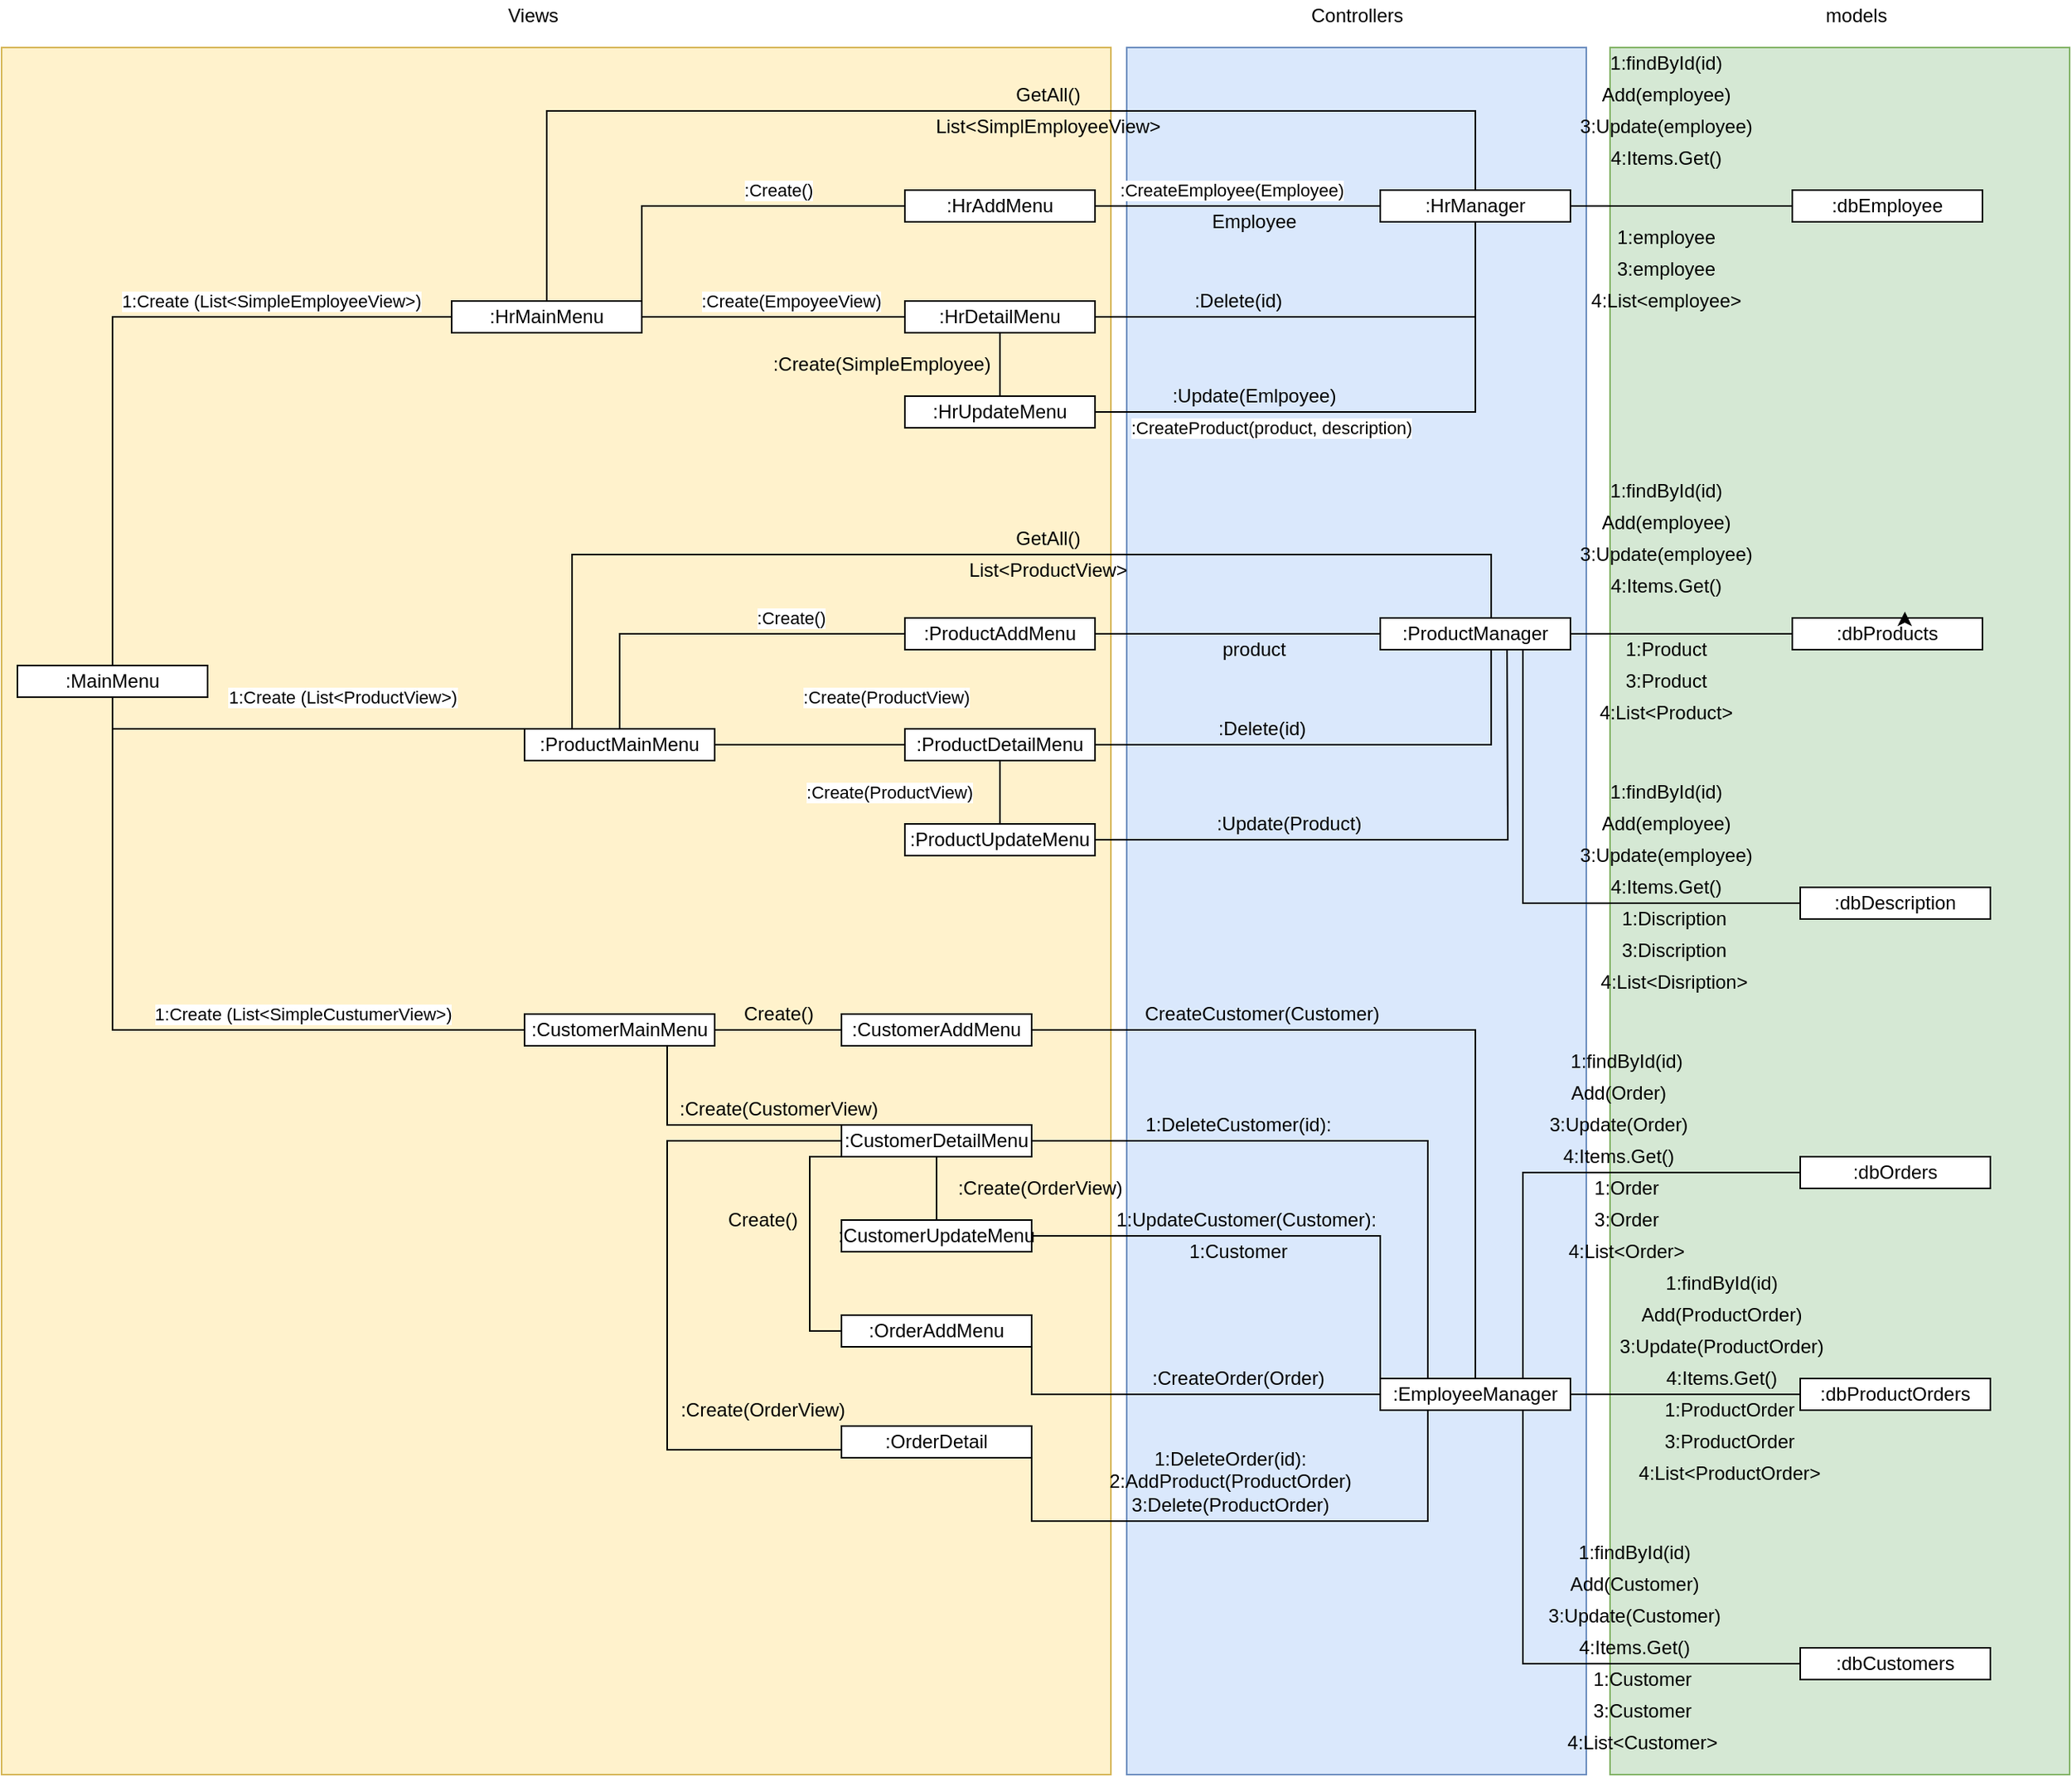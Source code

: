 <mxfile version="13.8.9" type="github">
  <diagram id="laVmVUHqH2EGiY9fDYmY" name="Page-1">
    <mxGraphModel dx="2844" dy="2579" grid="1" gridSize="10" guides="1" tooltips="1" connect="1" arrows="1" fold="1" page="1" pageScale="1" pageWidth="827" pageHeight="1169" math="0" shadow="0">
      <root>
        <mxCell id="0" />
        <mxCell id="1" parent="0" />
        <mxCell id="JdlnvYISecl8OXU-QTu4-13" value="" style="rounded=0;whiteSpace=wrap;html=1;fillColor=#d5e8d4;strokeColor=#82b366;" parent="1" vertex="1">
          <mxGeometry x="1085" y="-350" width="290" height="1090" as="geometry" />
        </mxCell>
        <mxCell id="JdlnvYISecl8OXU-QTu4-12" value="" style="rounded=0;whiteSpace=wrap;html=1;fillColor=#dae8fc;strokeColor=#6c8ebf;" parent="1" vertex="1">
          <mxGeometry x="780" y="-350" width="290" height="1090" as="geometry" />
        </mxCell>
        <mxCell id="JdlnvYISecl8OXU-QTu4-11" value="" style="rounded=0;whiteSpace=wrap;html=1;fillColor=#fff2cc;strokeColor=#d6b656;" parent="1" vertex="1">
          <mxGeometry x="70" y="-350" width="700" height="1090" as="geometry" />
        </mxCell>
        <mxCell id="kpGWdIf7cratf-CfFsrV-5" style="edgeStyle=orthogonalEdgeStyle;rounded=0;orthogonalLoop=1;jettySize=auto;html=1;endArrow=none;endFill=0;" parent="1" source="kpGWdIf7cratf-CfFsrV-1" target="kpGWdIf7cratf-CfFsrV-2" edge="1">
          <mxGeometry relative="1" as="geometry">
            <Array as="points">
              <mxPoint x="140" y="-180" />
            </Array>
          </mxGeometry>
        </mxCell>
        <mxCell id="kpGWdIf7cratf-CfFsrV-10" value="1:Create (List&amp;lt;SimpleEmployeeView&amp;gt;)" style="edgeLabel;html=1;align=center;verticalAlign=middle;resizable=0;points=[];" parent="kpGWdIf7cratf-CfFsrV-5" vertex="1" connectable="0">
          <mxGeometry x="0.111" y="-25" relative="1" as="geometry">
            <mxPoint x="79" y="-35" as="offset" />
          </mxGeometry>
        </mxCell>
        <mxCell id="kpGWdIf7cratf-CfFsrV-6" style="edgeStyle=orthogonalEdgeStyle;rounded=0;orthogonalLoop=1;jettySize=auto;html=1;entryX=0;entryY=0.5;entryDx=0;entryDy=0;endArrow=none;endFill=0;exitX=0.5;exitY=1;exitDx=0;exitDy=0;" parent="1" source="kpGWdIf7cratf-CfFsrV-1" target="kpGWdIf7cratf-CfFsrV-3" edge="1">
          <mxGeometry relative="1" as="geometry">
            <Array as="points">
              <mxPoint x="140" y="80" />
              <mxPoint x="400" y="80" />
            </Array>
          </mxGeometry>
        </mxCell>
        <mxCell id="kpGWdIf7cratf-CfFsrV-9" value="1:Create (List&amp;lt;ProductView&amp;gt;)" style="edgeLabel;html=1;align=center;verticalAlign=middle;resizable=0;points=[];" parent="kpGWdIf7cratf-CfFsrV-6" vertex="1" connectable="0">
          <mxGeometry x="0.303" y="-4" relative="1" as="geometry">
            <mxPoint x="-24" y="-24" as="offset" />
          </mxGeometry>
        </mxCell>
        <mxCell id="kpGWdIf7cratf-CfFsrV-1" value=":MainMenu" style="rounded=0;whiteSpace=wrap;html=1;" parent="1" vertex="1">
          <mxGeometry x="80" y="40" width="120" height="20" as="geometry" />
        </mxCell>
        <mxCell id="4bT4MQSPzCxlzFVwJYg--5" style="edgeStyle=orthogonalEdgeStyle;rounded=0;orthogonalLoop=1;jettySize=auto;html=1;entryX=0;entryY=0.5;entryDx=0;entryDy=0;endArrow=none;endFill=0;" parent="1" source="kpGWdIf7cratf-CfFsrV-2" target="4bT4MQSPzCxlzFVwJYg--1" edge="1">
          <mxGeometry relative="1" as="geometry">
            <Array as="points">
              <mxPoint x="560" y="-180" />
              <mxPoint x="560" y="-180" />
            </Array>
          </mxGeometry>
        </mxCell>
        <mxCell id="4bT4MQSPzCxlzFVwJYg--14" value=":Create(EmpoyeeView)" style="edgeLabel;html=1;align=center;verticalAlign=middle;resizable=0;points=[];" parent="4bT4MQSPzCxlzFVwJYg--5" vertex="1" connectable="0">
          <mxGeometry x="0.129" y="-2" relative="1" as="geometry">
            <mxPoint y="-12.03" as="offset" />
          </mxGeometry>
        </mxCell>
        <mxCell id="4bT4MQSPzCxlzFVwJYg--39" value=":Create()" style="edgeLabel;html=1;align=center;verticalAlign=middle;resizable=0;points=[];" parent="4bT4MQSPzCxlzFVwJYg--5" vertex="1" connectable="0">
          <mxGeometry x="0.129" y="-2" relative="1" as="geometry">
            <mxPoint y="188" as="offset" />
          </mxGeometry>
        </mxCell>
        <mxCell id="4bT4MQSPzCxlzFVwJYg--41" value=":Create(ProductView)" style="edgeLabel;html=1;align=center;verticalAlign=middle;resizable=0;points=[];" parent="4bT4MQSPzCxlzFVwJYg--5" vertex="1" connectable="0">
          <mxGeometry x="0.129" y="-2" relative="1" as="geometry">
            <mxPoint x="60.69" y="237.97" as="offset" />
          </mxGeometry>
        </mxCell>
        <mxCell id="yJJcc8EcxPVW_EM2n9u8-6" value=":Create(ProductView)" style="edgeLabel;html=1;align=center;verticalAlign=middle;resizable=0;points=[];" vertex="1" connectable="0" parent="4bT4MQSPzCxlzFVwJYg--5">
          <mxGeometry x="0.129" y="-2" relative="1" as="geometry">
            <mxPoint x="62" y="298" as="offset" />
          </mxGeometry>
        </mxCell>
        <mxCell id="4bT4MQSPzCxlzFVwJYg--6" style="edgeStyle=orthogonalEdgeStyle;rounded=0;orthogonalLoop=1;jettySize=auto;html=1;exitX=1;exitY=0.5;exitDx=0;exitDy=0;entryX=0;entryY=0.5;entryDx=0;entryDy=0;endArrow=none;endFill=0;" parent="1" source="kpGWdIf7cratf-CfFsrV-2" target="4bT4MQSPzCxlzFVwJYg--2" edge="1">
          <mxGeometry relative="1" as="geometry">
            <Array as="points">
              <mxPoint x="474" y="-250" />
            </Array>
          </mxGeometry>
        </mxCell>
        <mxCell id="4bT4MQSPzCxlzFVwJYg--13" value=":Create()" style="edgeLabel;html=1;align=center;verticalAlign=middle;resizable=0;points=[];" parent="4bT4MQSPzCxlzFVwJYg--6" vertex="1" connectable="0">
          <mxGeometry x="0.235" y="-3" relative="1" as="geometry">
            <mxPoint x="10.28" y="-13.02" as="offset" />
          </mxGeometry>
        </mxCell>
        <mxCell id="kpGWdIf7cratf-CfFsrV-2" value=":HrMainMenu" style="rounded=0;whiteSpace=wrap;html=1;" parent="1" vertex="1">
          <mxGeometry x="354" y="-190" width="120" height="20" as="geometry" />
        </mxCell>
        <mxCell id="4bT4MQSPzCxlzFVwJYg--30" style="edgeStyle=orthogonalEdgeStyle;rounded=0;orthogonalLoop=1;jettySize=auto;html=1;exitX=0.5;exitY=0;exitDx=0;exitDy=0;entryX=0;entryY=0.5;entryDx=0;entryDy=0;endArrow=none;endFill=0;" parent="1" source="kpGWdIf7cratf-CfFsrV-3" target="4bT4MQSPzCxlzFVwJYg--27" edge="1">
          <mxGeometry relative="1" as="geometry">
            <Array as="points">
              <mxPoint x="460" y="20" />
            </Array>
          </mxGeometry>
        </mxCell>
        <mxCell id="4bT4MQSPzCxlzFVwJYg--32" style="edgeStyle=orthogonalEdgeStyle;rounded=0;orthogonalLoop=1;jettySize=auto;html=1;exitX=1;exitY=0.5;exitDx=0;exitDy=0;entryX=0;entryY=0.5;entryDx=0;entryDy=0;endArrow=none;endFill=0;" parent="1" source="kpGWdIf7cratf-CfFsrV-3" target="4bT4MQSPzCxlzFVwJYg--28" edge="1">
          <mxGeometry relative="1" as="geometry" />
        </mxCell>
        <mxCell id="kpGWdIf7cratf-CfFsrV-3" value=":ProductMainMenu" style="rounded=0;whiteSpace=wrap;html=1;" parent="1" vertex="1">
          <mxGeometry x="400" y="80" width="120" height="20" as="geometry" />
        </mxCell>
        <mxCell id="yJJcc8EcxPVW_EM2n9u8-16" style="edgeStyle=orthogonalEdgeStyle;rounded=0;orthogonalLoop=1;jettySize=auto;html=1;exitX=1;exitY=0.5;exitDx=0;exitDy=0;entryX=0;entryY=0.5;entryDx=0;entryDy=0;endArrow=none;endFill=0;" edge="1" parent="1" source="kpGWdIf7cratf-CfFsrV-4" target="yJJcc8EcxPVW_EM2n9u8-12">
          <mxGeometry relative="1" as="geometry" />
        </mxCell>
        <mxCell id="yJJcc8EcxPVW_EM2n9u8-18" style="edgeStyle=orthogonalEdgeStyle;rounded=0;orthogonalLoop=1;jettySize=auto;html=1;exitX=0.75;exitY=1;exitDx=0;exitDy=0;entryX=0;entryY=0.5;entryDx=0;entryDy=0;endArrow=none;endFill=0;" edge="1" parent="1" source="kpGWdIf7cratf-CfFsrV-4" target="yJJcc8EcxPVW_EM2n9u8-14">
          <mxGeometry relative="1" as="geometry">
            <Array as="points">
              <mxPoint x="490" y="330" />
              <mxPoint x="600" y="330" />
            </Array>
          </mxGeometry>
        </mxCell>
        <mxCell id="kpGWdIf7cratf-CfFsrV-4" value=":CustomerMainMenu" style="rounded=0;whiteSpace=wrap;html=1;" parent="1" vertex="1">
          <mxGeometry x="400" y="260" width="120" height="20" as="geometry" />
        </mxCell>
        <mxCell id="kpGWdIf7cratf-CfFsrV-8" style="edgeStyle=orthogonalEdgeStyle;rounded=0;orthogonalLoop=1;jettySize=auto;html=1;entryX=0;entryY=0.5;entryDx=0;entryDy=0;endArrow=none;endFill=0;exitX=0.5;exitY=1;exitDx=0;exitDy=0;" parent="1" source="kpGWdIf7cratf-CfFsrV-1" target="kpGWdIf7cratf-CfFsrV-4" edge="1">
          <mxGeometry relative="1" as="geometry">
            <Array as="points">
              <mxPoint x="140" y="270" />
            </Array>
          </mxGeometry>
        </mxCell>
        <mxCell id="kpGWdIf7cratf-CfFsrV-11" value="1:Create (List&amp;lt;SimpleCustumerView&amp;gt;)" style="edgeLabel;html=1;align=center;verticalAlign=middle;resizable=0;points=[];" parent="kpGWdIf7cratf-CfFsrV-8" vertex="1" connectable="0">
          <mxGeometry x="0.188" y="3" relative="1" as="geometry">
            <mxPoint x="51" y="-7" as="offset" />
          </mxGeometry>
        </mxCell>
        <mxCell id="4bT4MQSPzCxlzFVwJYg--9" style="edgeStyle=orthogonalEdgeStyle;rounded=0;orthogonalLoop=1;jettySize=auto;html=1;exitX=1;exitY=0.5;exitDx=0;exitDy=0;endArrow=none;endFill=0;" parent="1" source="4bT4MQSPzCxlzFVwJYg--1" target="4bT4MQSPzCxlzFVwJYg--4" edge="1">
          <mxGeometry relative="1" as="geometry" />
        </mxCell>
        <mxCell id="4bT4MQSPzCxlzFVwJYg--12" style="edgeStyle=orthogonalEdgeStyle;rounded=0;orthogonalLoop=1;jettySize=auto;html=1;exitX=0.5;exitY=1;exitDx=0;exitDy=0;entryX=0.5;entryY=0;entryDx=0;entryDy=0;endArrow=none;endFill=0;" parent="1" source="4bT4MQSPzCxlzFVwJYg--1" target="4bT4MQSPzCxlzFVwJYg--3" edge="1">
          <mxGeometry relative="1" as="geometry" />
        </mxCell>
        <mxCell id="4bT4MQSPzCxlzFVwJYg--1" value=":HrDetailMenu" style="rounded=0;whiteSpace=wrap;html=1;" parent="1" vertex="1">
          <mxGeometry x="640" y="-190" width="120" height="20" as="geometry" />
        </mxCell>
        <mxCell id="4bT4MQSPzCxlzFVwJYg--10" style="edgeStyle=orthogonalEdgeStyle;rounded=0;orthogonalLoop=1;jettySize=auto;html=1;exitX=1;exitY=0.5;exitDx=0;exitDy=0;endArrow=none;endFill=0;entryX=0;entryY=0.5;entryDx=0;entryDy=0;" parent="1" source="4bT4MQSPzCxlzFVwJYg--2" target="4bT4MQSPzCxlzFVwJYg--4" edge="1">
          <mxGeometry relative="1" as="geometry">
            <mxPoint x="900" y="-210" as="targetPoint" />
          </mxGeometry>
        </mxCell>
        <mxCell id="4bT4MQSPzCxlzFVwJYg--15" value=":CreateEmployee(Employee)" style="edgeLabel;html=1;align=center;verticalAlign=middle;resizable=0;points=[];" parent="4bT4MQSPzCxlzFVwJYg--10" vertex="1" connectable="0">
          <mxGeometry x="-0.697" y="2" relative="1" as="geometry">
            <mxPoint x="58.62" y="-8" as="offset" />
          </mxGeometry>
        </mxCell>
        <mxCell id="4bT4MQSPzCxlzFVwJYg--38" value=":CreateProduct(product, description)" style="edgeLabel;html=1;align=center;verticalAlign=middle;resizable=0;points=[];" parent="4bT4MQSPzCxlzFVwJYg--10" vertex="1" connectable="0">
          <mxGeometry x="-0.697" y="2" relative="1" as="geometry">
            <mxPoint x="83" y="142" as="offset" />
          </mxGeometry>
        </mxCell>
        <mxCell id="4bT4MQSPzCxlzFVwJYg--2" value=":HrAddMenu" style="rounded=0;whiteSpace=wrap;html=1;" parent="1" vertex="1">
          <mxGeometry x="640" y="-260" width="120" height="20" as="geometry" />
        </mxCell>
        <mxCell id="4bT4MQSPzCxlzFVwJYg--11" style="edgeStyle=orthogonalEdgeStyle;rounded=0;orthogonalLoop=1;jettySize=auto;html=1;exitX=1;exitY=0.5;exitDx=0;exitDy=0;endArrow=none;endFill=0;" parent="1" source="4bT4MQSPzCxlzFVwJYg--3" edge="1">
          <mxGeometry relative="1" as="geometry">
            <mxPoint x="900" y="-180" as="targetPoint" />
            <Array as="points">
              <mxPoint x="1000" y="-120" />
              <mxPoint x="1000" y="-180" />
            </Array>
          </mxGeometry>
        </mxCell>
        <mxCell id="4bT4MQSPzCxlzFVwJYg--3" value=":HrUpdateMenu" style="rounded=0;whiteSpace=wrap;html=1;" parent="1" vertex="1">
          <mxGeometry x="640" y="-130" width="120" height="20" as="geometry" />
        </mxCell>
        <mxCell id="4bT4MQSPzCxlzFVwJYg--47" style="edgeStyle=orthogonalEdgeStyle;rounded=0;orthogonalLoop=1;jettySize=auto;html=1;exitX=1;exitY=0.5;exitDx=0;exitDy=0;entryX=0;entryY=0.5;entryDx=0;entryDy=0;endArrow=none;endFill=0;" parent="1" source="4bT4MQSPzCxlzFVwJYg--4" target="4bT4MQSPzCxlzFVwJYg--45" edge="1">
          <mxGeometry relative="1" as="geometry" />
        </mxCell>
        <mxCell id="4bT4MQSPzCxlzFVwJYg--55" style="edgeStyle=orthogonalEdgeStyle;rounded=0;orthogonalLoop=1;jettySize=auto;html=1;exitX=0.5;exitY=0;exitDx=0;exitDy=0;entryX=0.5;entryY=0;entryDx=0;entryDy=0;endArrow=none;endFill=0;" parent="1" source="4bT4MQSPzCxlzFVwJYg--4" target="kpGWdIf7cratf-CfFsrV-2" edge="1">
          <mxGeometry relative="1" as="geometry">
            <Array as="points">
              <mxPoint x="1000" y="-310" />
              <mxPoint x="414" y="-310" />
            </Array>
          </mxGeometry>
        </mxCell>
        <mxCell id="4bT4MQSPzCxlzFVwJYg--4" value=":HrManager" style="rounded=0;whiteSpace=wrap;html=1;" parent="1" vertex="1">
          <mxGeometry x="940" y="-260" width="120" height="20" as="geometry" />
        </mxCell>
        <mxCell id="4bT4MQSPzCxlzFVwJYg--18" value="Employee" style="text;html=1;align=center;verticalAlign=middle;resizable=0;points=[];autosize=1;" parent="1" vertex="1">
          <mxGeometry x="825" y="-250" width="70" height="20" as="geometry" />
        </mxCell>
        <mxCell id="4bT4MQSPzCxlzFVwJYg--20" value=":Update(Emlpoyee)" style="text;html=1;align=center;verticalAlign=middle;resizable=0;points=[];autosize=1;" parent="1" vertex="1">
          <mxGeometry x="800" y="-140" width="120" height="20" as="geometry" />
        </mxCell>
        <mxCell id="4bT4MQSPzCxlzFVwJYg--23" value=":Delete(id)" style="text;html=1;align=center;verticalAlign=middle;resizable=0;points=[];autosize=1;" parent="1" vertex="1">
          <mxGeometry x="815" y="-200" width="70" height="20" as="geometry" />
        </mxCell>
        <mxCell id="4bT4MQSPzCxlzFVwJYg--24" value=":Create(SimpleEmployee)" style="text;html=1;align=center;verticalAlign=middle;resizable=0;points=[];autosize=1;" parent="1" vertex="1">
          <mxGeometry x="550" y="-160" width="150" height="20" as="geometry" />
        </mxCell>
        <mxCell id="4bT4MQSPzCxlzFVwJYg--25" value=":HrAddMenu" style="rounded=0;whiteSpace=wrap;html=1;" parent="1" vertex="1">
          <mxGeometry x="640" y="-260" width="120" height="20" as="geometry" />
        </mxCell>
        <mxCell id="4bT4MQSPzCxlzFVwJYg--26" value=":HrDetailMenu" style="rounded=0;whiteSpace=wrap;html=1;" parent="1" vertex="1">
          <mxGeometry x="640" y="-190" width="120" height="20" as="geometry" />
        </mxCell>
        <mxCell id="4bT4MQSPzCxlzFVwJYg--34" style="edgeStyle=orthogonalEdgeStyle;rounded=0;orthogonalLoop=1;jettySize=auto;html=1;exitX=1;exitY=0.5;exitDx=0;exitDy=0;entryX=0;entryY=0.5;entryDx=0;entryDy=0;endArrow=none;endFill=0;" parent="1" source="4bT4MQSPzCxlzFVwJYg--27" target="4bT4MQSPzCxlzFVwJYg--33" edge="1">
          <mxGeometry relative="1" as="geometry" />
        </mxCell>
        <mxCell id="4bT4MQSPzCxlzFVwJYg--27" value=":ProductAddMenu" style="rounded=0;whiteSpace=wrap;html=1;" parent="1" vertex="1">
          <mxGeometry x="640" y="10" width="120" height="20" as="geometry" />
        </mxCell>
        <mxCell id="4bT4MQSPzCxlzFVwJYg--35" style="edgeStyle=orthogonalEdgeStyle;rounded=0;orthogonalLoop=1;jettySize=auto;html=1;exitX=1;exitY=0.5;exitDx=0;exitDy=0;entryX=0.583;entryY=1;entryDx=0;entryDy=0;entryPerimeter=0;endArrow=none;endFill=0;" parent="1" source="4bT4MQSPzCxlzFVwJYg--28" target="4bT4MQSPzCxlzFVwJYg--33" edge="1">
          <mxGeometry relative="1" as="geometry" />
        </mxCell>
        <mxCell id="4bT4MQSPzCxlzFVwJYg--40" style="edgeStyle=orthogonalEdgeStyle;rounded=0;orthogonalLoop=1;jettySize=auto;html=1;exitX=0.5;exitY=1;exitDx=0;exitDy=0;endArrow=none;endFill=0;" parent="1" source="4bT4MQSPzCxlzFVwJYg--28" target="4bT4MQSPzCxlzFVwJYg--29" edge="1">
          <mxGeometry relative="1" as="geometry" />
        </mxCell>
        <mxCell id="4bT4MQSPzCxlzFVwJYg--28" value=":ProductDetailMenu" style="rounded=0;whiteSpace=wrap;html=1;" parent="1" vertex="1">
          <mxGeometry x="640" y="80" width="120" height="20" as="geometry" />
        </mxCell>
        <mxCell id="4bT4MQSPzCxlzFVwJYg--36" style="edgeStyle=orthogonalEdgeStyle;rounded=0;orthogonalLoop=1;jettySize=auto;html=1;exitX=1;exitY=0.5;exitDx=0;exitDy=0;endArrow=none;endFill=0;" parent="1" source="4bT4MQSPzCxlzFVwJYg--29" edge="1">
          <mxGeometry relative="1" as="geometry">
            <mxPoint x="1020" y="30" as="targetPoint" />
          </mxGeometry>
        </mxCell>
        <mxCell id="4bT4MQSPzCxlzFVwJYg--29" value=":ProductUpdateMenu" style="rounded=0;whiteSpace=wrap;html=1;" parent="1" vertex="1">
          <mxGeometry x="640" y="140" width="120" height="20" as="geometry" />
        </mxCell>
        <mxCell id="4bT4MQSPzCxlzFVwJYg--59" style="edgeStyle=orthogonalEdgeStyle;rounded=0;orthogonalLoop=1;jettySize=auto;html=1;exitX=1;exitY=0.5;exitDx=0;exitDy=0;entryX=0;entryY=0.5;entryDx=0;entryDy=0;endArrow=none;endFill=0;" parent="1" source="4bT4MQSPzCxlzFVwJYg--33" target="4bT4MQSPzCxlzFVwJYg--58" edge="1">
          <mxGeometry relative="1" as="geometry" />
        </mxCell>
        <mxCell id="4bT4MQSPzCxlzFVwJYg--67" style="edgeStyle=orthogonalEdgeStyle;rounded=0;orthogonalLoop=1;jettySize=auto;html=1;exitX=0.5;exitY=0;exitDx=0;exitDy=0;entryX=0.25;entryY=0;entryDx=0;entryDy=0;endArrow=none;endFill=0;" parent="1" source="4bT4MQSPzCxlzFVwJYg--33" target="kpGWdIf7cratf-CfFsrV-3" edge="1">
          <mxGeometry relative="1" as="geometry">
            <Array as="points">
              <mxPoint x="1010" y="-30" />
              <mxPoint x="430" y="-30" />
            </Array>
          </mxGeometry>
        </mxCell>
        <mxCell id="JdlnvYISecl8OXU-QTu4-2" style="edgeStyle=orthogonalEdgeStyle;rounded=0;orthogonalLoop=1;jettySize=auto;html=1;exitX=0.75;exitY=1;exitDx=0;exitDy=0;entryX=0;entryY=0.5;entryDx=0;entryDy=0;endArrow=none;endFill=0;" parent="1" source="4bT4MQSPzCxlzFVwJYg--33" target="JdlnvYISecl8OXU-QTu4-1" edge="1">
          <mxGeometry relative="1" as="geometry" />
        </mxCell>
        <mxCell id="4bT4MQSPzCxlzFVwJYg--33" value=":ProductManager" style="rounded=0;whiteSpace=wrap;html=1;" parent="1" vertex="1">
          <mxGeometry x="940" y="10" width="120" height="20" as="geometry" />
        </mxCell>
        <mxCell id="4bT4MQSPzCxlzFVwJYg--42" value=":Delete(id)" style="text;html=1;align=center;verticalAlign=middle;resizable=0;points=[];autosize=1;" parent="1" vertex="1">
          <mxGeometry x="830" y="70" width="70" height="20" as="geometry" />
        </mxCell>
        <mxCell id="4bT4MQSPzCxlzFVwJYg--43" value="product" style="text;html=1;align=center;verticalAlign=middle;resizable=0;points=[];autosize=1;" parent="1" vertex="1">
          <mxGeometry x="830" y="20" width="60" height="20" as="geometry" />
        </mxCell>
        <mxCell id="4bT4MQSPzCxlzFVwJYg--44" value=":Update(Product)" style="text;html=1;align=center;verticalAlign=middle;resizable=0;points=[];autosize=1;" parent="1" vertex="1">
          <mxGeometry x="827" y="130" width="110" height="20" as="geometry" />
        </mxCell>
        <mxCell id="4bT4MQSPzCxlzFVwJYg--45" value=":dbEmployee" style="rounded=0;whiteSpace=wrap;html=1;" parent="1" vertex="1">
          <mxGeometry x="1200" y="-260" width="120" height="20" as="geometry" />
        </mxCell>
        <mxCell id="4bT4MQSPzCxlzFVwJYg--48" value="Add(employee)" style="text;html=1;align=center;verticalAlign=middle;resizable=0;points=[];autosize=1;" parent="1" vertex="1">
          <mxGeometry x="1070" y="-330" width="100" height="20" as="geometry" />
        </mxCell>
        <mxCell id="4bT4MQSPzCxlzFVwJYg--49" value="1:findById(id)" style="text;html=1;align=center;verticalAlign=middle;resizable=0;points=[];autosize=1;" parent="1" vertex="1">
          <mxGeometry x="1075" y="-350" width="90" height="20" as="geometry" />
        </mxCell>
        <mxCell id="4bT4MQSPzCxlzFVwJYg--50" value="1:employee" style="text;html=1;align=center;verticalAlign=middle;resizable=0;points=[];autosize=1;" parent="1" vertex="1">
          <mxGeometry x="1080" y="-240" width="80" height="20" as="geometry" />
        </mxCell>
        <mxCell id="4bT4MQSPzCxlzFVwJYg--51" value="3:Update(employee)" style="text;html=1;align=center;verticalAlign=middle;resizable=0;points=[];autosize=1;" parent="1" vertex="1">
          <mxGeometry x="1060" y="-310" width="120" height="20" as="geometry" />
        </mxCell>
        <mxCell id="4bT4MQSPzCxlzFVwJYg--52" value="3:employee" style="text;html=1;align=center;verticalAlign=middle;resizable=0;points=[];autosize=1;" parent="1" vertex="1">
          <mxGeometry x="1080" y="-220" width="80" height="20" as="geometry" />
        </mxCell>
        <mxCell id="4bT4MQSPzCxlzFVwJYg--53" value="4:Items.Get()" style="text;html=1;align=center;verticalAlign=middle;resizable=0;points=[];autosize=1;" parent="1" vertex="1">
          <mxGeometry x="1075" y="-290" width="90" height="20" as="geometry" />
        </mxCell>
        <mxCell id="4bT4MQSPzCxlzFVwJYg--54" value="4:List&amp;lt;employee&amp;gt;" style="text;html=1;align=center;verticalAlign=middle;resizable=0;points=[];autosize=1;" parent="1" vertex="1">
          <mxGeometry x="1065" y="-200" width="110" height="20" as="geometry" />
        </mxCell>
        <mxCell id="4bT4MQSPzCxlzFVwJYg--56" value="GetAll()" style="text;html=1;align=center;verticalAlign=middle;resizable=0;points=[];autosize=1;" parent="1" vertex="1">
          <mxGeometry x="700" y="-330" width="60" height="20" as="geometry" />
        </mxCell>
        <mxCell id="4bT4MQSPzCxlzFVwJYg--57" value="List&amp;lt;SimplEmployeeView&amp;gt;" style="text;html=1;align=center;verticalAlign=middle;resizable=0;points=[];autosize=1;" parent="1" vertex="1">
          <mxGeometry x="650" y="-310" width="160" height="20" as="geometry" />
        </mxCell>
        <mxCell id="4bT4MQSPzCxlzFVwJYg--58" value=":dbProducts" style="rounded=0;whiteSpace=wrap;html=1;" parent="1" vertex="1">
          <mxGeometry x="1200" y="10" width="120" height="20" as="geometry" />
        </mxCell>
        <mxCell id="4bT4MQSPzCxlzFVwJYg--60" value="Add(employee)" style="text;html=1;align=center;verticalAlign=middle;resizable=0;points=[];autosize=1;" parent="1" vertex="1">
          <mxGeometry x="1070" y="-60" width="100" height="20" as="geometry" />
        </mxCell>
        <mxCell id="4bT4MQSPzCxlzFVwJYg--61" value="1:findById(id)" style="text;html=1;align=center;verticalAlign=middle;resizable=0;points=[];autosize=1;" parent="1" vertex="1">
          <mxGeometry x="1075" y="-80" width="90" height="20" as="geometry" />
        </mxCell>
        <mxCell id="4bT4MQSPzCxlzFVwJYg--62" value="3:Update(employee)" style="text;html=1;align=center;verticalAlign=middle;resizable=0;points=[];autosize=1;" parent="1" vertex="1">
          <mxGeometry x="1060" y="-40" width="120" height="20" as="geometry" />
        </mxCell>
        <mxCell id="4bT4MQSPzCxlzFVwJYg--63" value="4:Items.Get()" style="text;html=1;align=center;verticalAlign=middle;resizable=0;points=[];autosize=1;" parent="1" vertex="1">
          <mxGeometry x="1075" y="-20" width="90" height="20" as="geometry" />
        </mxCell>
        <mxCell id="4bT4MQSPzCxlzFVwJYg--64" value="3:Product" style="text;html=1;align=center;verticalAlign=middle;resizable=0;points=[];autosize=1;" parent="1" vertex="1">
          <mxGeometry x="1085" y="40" width="70" height="20" as="geometry" />
        </mxCell>
        <mxCell id="4bT4MQSPzCxlzFVwJYg--65" value="1:Product" style="text;html=1;align=center;verticalAlign=middle;resizable=0;points=[];autosize=1;" parent="1" vertex="1">
          <mxGeometry x="1085" y="20" width="70" height="20" as="geometry" />
        </mxCell>
        <mxCell id="4bT4MQSPzCxlzFVwJYg--66" value="4:List&amp;lt;Product&amp;gt;" style="text;html=1;align=center;verticalAlign=middle;resizable=0;points=[];autosize=1;" parent="1" vertex="1">
          <mxGeometry x="1070" y="60" width="100" height="20" as="geometry" />
        </mxCell>
        <mxCell id="4bT4MQSPzCxlzFVwJYg--68" value="GetAll()" style="text;html=1;align=center;verticalAlign=middle;resizable=0;points=[];autosize=1;" parent="1" vertex="1">
          <mxGeometry x="700" y="-50" width="60" height="20" as="geometry" />
        </mxCell>
        <mxCell id="4bT4MQSPzCxlzFVwJYg--69" value="List&amp;lt;ProductView&amp;gt;" style="text;html=1;align=center;verticalAlign=middle;resizable=0;points=[];autosize=1;" parent="1" vertex="1">
          <mxGeometry x="670" y="-30" width="120" height="20" as="geometry" />
        </mxCell>
        <mxCell id="JdlnvYISecl8OXU-QTu4-1" value=":dbDescription" style="rounded=0;whiteSpace=wrap;html=1;" parent="1" vertex="1">
          <mxGeometry x="1205" y="180" width="120" height="20" as="geometry" />
        </mxCell>
        <mxCell id="JdlnvYISecl8OXU-QTu4-3" value="Add(employee)" style="text;html=1;align=center;verticalAlign=middle;resizable=0;points=[];autosize=1;" parent="1" vertex="1">
          <mxGeometry x="1070" y="130" width="100" height="20" as="geometry" />
        </mxCell>
        <mxCell id="JdlnvYISecl8OXU-QTu4-4" value="1:findById(id)" style="text;html=1;align=center;verticalAlign=middle;resizable=0;points=[];autosize=1;" parent="1" vertex="1">
          <mxGeometry x="1075" y="110" width="90" height="20" as="geometry" />
        </mxCell>
        <mxCell id="JdlnvYISecl8OXU-QTu4-5" value="3:Update(employee)" style="text;html=1;align=center;verticalAlign=middle;resizable=0;points=[];autosize=1;" parent="1" vertex="1">
          <mxGeometry x="1060" y="150" width="120" height="20" as="geometry" />
        </mxCell>
        <mxCell id="JdlnvYISecl8OXU-QTu4-6" value="4:Items.Get()" style="text;html=1;align=center;verticalAlign=middle;resizable=0;points=[];autosize=1;" parent="1" vertex="1">
          <mxGeometry x="1075" y="170" width="90" height="20" as="geometry" />
        </mxCell>
        <mxCell id="JdlnvYISecl8OXU-QTu4-7" value="3:Discription" style="text;html=1;align=center;verticalAlign=middle;resizable=0;points=[];autosize=1;" parent="1" vertex="1">
          <mxGeometry x="1085" y="210" width="80" height="20" as="geometry" />
        </mxCell>
        <mxCell id="JdlnvYISecl8OXU-QTu4-8" value="4:List&amp;lt;Disription&amp;gt;" style="text;html=1;align=center;verticalAlign=middle;resizable=0;points=[];autosize=1;" parent="1" vertex="1">
          <mxGeometry x="1070" y="230" width="110" height="20" as="geometry" />
        </mxCell>
        <mxCell id="JdlnvYISecl8OXU-QTu4-9" value="1:Discription" style="text;html=1;align=center;verticalAlign=middle;resizable=0;points=[];autosize=1;" parent="1" vertex="1">
          <mxGeometry x="1085" y="190" width="80" height="20" as="geometry" />
        </mxCell>
        <mxCell id="JdlnvYISecl8OXU-QTu4-10" style="edgeStyle=orthogonalEdgeStyle;rounded=0;orthogonalLoop=1;jettySize=auto;html=1;exitX=0.5;exitY=0;exitDx=0;exitDy=0;entryX=0.592;entryY=-0.2;entryDx=0;entryDy=0;entryPerimeter=0;" parent="1" source="4bT4MQSPzCxlzFVwJYg--58" target="4bT4MQSPzCxlzFVwJYg--58" edge="1">
          <mxGeometry relative="1" as="geometry" />
        </mxCell>
        <mxCell id="JdlnvYISecl8OXU-QTu4-14" value="Views" style="text;html=1;align=center;verticalAlign=middle;resizable=0;points=[];autosize=1;" parent="1" vertex="1">
          <mxGeometry x="380" y="-380" width="50" height="20" as="geometry" />
        </mxCell>
        <mxCell id="JdlnvYISecl8OXU-QTu4-15" value="Controllers" style="text;html=1;align=center;verticalAlign=middle;resizable=0;points=[];autosize=1;" parent="1" vertex="1">
          <mxGeometry x="890" y="-380" width="70" height="20" as="geometry" />
        </mxCell>
        <mxCell id="JdlnvYISecl8OXU-QTu4-16" value="models" style="text;html=1;align=center;verticalAlign=middle;resizable=0;points=[];autosize=1;" parent="1" vertex="1">
          <mxGeometry x="1215" y="-380" width="50" height="20" as="geometry" />
        </mxCell>
        <mxCell id="yJJcc8EcxPVW_EM2n9u8-1" value=":dbOrders" style="rounded=0;whiteSpace=wrap;html=1;" vertex="1" parent="1">
          <mxGeometry x="1205" y="350" width="120" height="20" as="geometry" />
        </mxCell>
        <mxCell id="yJJcc8EcxPVW_EM2n9u8-2" value=":dbProductOrders" style="rounded=0;whiteSpace=wrap;html=1;" vertex="1" parent="1">
          <mxGeometry x="1205" y="490" width="120" height="20" as="geometry" />
        </mxCell>
        <mxCell id="yJJcc8EcxPVW_EM2n9u8-3" value=":dbCustomers" style="rounded=0;whiteSpace=wrap;html=1;" vertex="1" parent="1">
          <mxGeometry x="1205" y="660" width="120" height="20" as="geometry" />
        </mxCell>
        <mxCell id="yJJcc8EcxPVW_EM2n9u8-9" style="edgeStyle=orthogonalEdgeStyle;rounded=0;orthogonalLoop=1;jettySize=auto;html=1;exitX=1;exitY=0.5;exitDx=0;exitDy=0;entryX=0;entryY=0.5;entryDx=0;entryDy=0;endArrow=none;endFill=0;" edge="1" parent="1" source="yJJcc8EcxPVW_EM2n9u8-7" target="yJJcc8EcxPVW_EM2n9u8-2">
          <mxGeometry relative="1" as="geometry" />
        </mxCell>
        <mxCell id="yJJcc8EcxPVW_EM2n9u8-10" style="edgeStyle=orthogonalEdgeStyle;rounded=0;orthogonalLoop=1;jettySize=auto;html=1;exitX=0.75;exitY=0;exitDx=0;exitDy=0;entryX=0;entryY=0.5;entryDx=0;entryDy=0;endArrow=none;endFill=0;" edge="1" parent="1" source="yJJcc8EcxPVW_EM2n9u8-7" target="yJJcc8EcxPVW_EM2n9u8-1">
          <mxGeometry relative="1" as="geometry" />
        </mxCell>
        <mxCell id="yJJcc8EcxPVW_EM2n9u8-11" style="edgeStyle=orthogonalEdgeStyle;rounded=0;orthogonalLoop=1;jettySize=auto;html=1;exitX=0.75;exitY=1;exitDx=0;exitDy=0;entryX=0;entryY=0.5;entryDx=0;entryDy=0;endArrow=none;endFill=0;" edge="1" parent="1" source="yJJcc8EcxPVW_EM2n9u8-7" target="yJJcc8EcxPVW_EM2n9u8-3">
          <mxGeometry relative="1" as="geometry" />
        </mxCell>
        <mxCell id="yJJcc8EcxPVW_EM2n9u8-7" value=":EmployeeManager" style="rounded=0;whiteSpace=wrap;html=1;" vertex="1" parent="1">
          <mxGeometry x="940" y="490" width="120" height="20" as="geometry" />
        </mxCell>
        <mxCell id="yJJcc8EcxPVW_EM2n9u8-13" style="edgeStyle=orthogonalEdgeStyle;rounded=0;orthogonalLoop=1;jettySize=auto;html=1;exitX=1;exitY=0.5;exitDx=0;exitDy=0;entryX=0.5;entryY=0;entryDx=0;entryDy=0;endArrow=none;endFill=0;" edge="1" parent="1" source="yJJcc8EcxPVW_EM2n9u8-12" target="yJJcc8EcxPVW_EM2n9u8-7">
          <mxGeometry relative="1" as="geometry" />
        </mxCell>
        <mxCell id="yJJcc8EcxPVW_EM2n9u8-12" value=":CustomerAddMenu" style="rounded=0;whiteSpace=wrap;html=1;" vertex="1" parent="1">
          <mxGeometry x="600" y="260" width="120" height="20" as="geometry" />
        </mxCell>
        <mxCell id="yJJcc8EcxPVW_EM2n9u8-15" style="edgeStyle=orthogonalEdgeStyle;rounded=0;orthogonalLoop=1;jettySize=auto;html=1;exitX=1;exitY=0.5;exitDx=0;exitDy=0;entryX=0.25;entryY=0;entryDx=0;entryDy=0;endArrow=none;endFill=0;" edge="1" parent="1" source="yJJcc8EcxPVW_EM2n9u8-14" target="yJJcc8EcxPVW_EM2n9u8-7">
          <mxGeometry relative="1" as="geometry" />
        </mxCell>
        <mxCell id="yJJcc8EcxPVW_EM2n9u8-22" style="edgeStyle=orthogonalEdgeStyle;rounded=0;orthogonalLoop=1;jettySize=auto;html=1;exitX=0.5;exitY=1;exitDx=0;exitDy=0;entryX=0.5;entryY=0;entryDx=0;entryDy=0;endArrow=none;endFill=0;" edge="1" parent="1" source="yJJcc8EcxPVW_EM2n9u8-14" target="yJJcc8EcxPVW_EM2n9u8-19">
          <mxGeometry relative="1" as="geometry" />
        </mxCell>
        <mxCell id="yJJcc8EcxPVW_EM2n9u8-24" style="edgeStyle=orthogonalEdgeStyle;rounded=0;orthogonalLoop=1;jettySize=auto;html=1;exitX=0;exitY=1;exitDx=0;exitDy=0;entryX=0;entryY=0.5;entryDx=0;entryDy=0;endArrow=none;endFill=0;" edge="1" parent="1" source="yJJcc8EcxPVW_EM2n9u8-14" target="yJJcc8EcxPVW_EM2n9u8-23">
          <mxGeometry relative="1" as="geometry">
            <Array as="points">
              <mxPoint x="580" y="350" />
              <mxPoint x="580" y="460" />
            </Array>
          </mxGeometry>
        </mxCell>
        <mxCell id="yJJcc8EcxPVW_EM2n9u8-27" style="edgeStyle=orthogonalEdgeStyle;rounded=0;orthogonalLoop=1;jettySize=auto;html=1;exitX=0;exitY=0.5;exitDx=0;exitDy=0;entryX=0;entryY=0.75;entryDx=0;entryDy=0;endArrow=none;endFill=0;" edge="1" parent="1" source="yJJcc8EcxPVW_EM2n9u8-14" target="yJJcc8EcxPVW_EM2n9u8-26">
          <mxGeometry relative="1" as="geometry">
            <Array as="points">
              <mxPoint x="490" y="340" />
              <mxPoint x="490" y="535" />
            </Array>
          </mxGeometry>
        </mxCell>
        <mxCell id="yJJcc8EcxPVW_EM2n9u8-14" value=":CustomerDetailMenu" style="rounded=0;whiteSpace=wrap;html=1;" vertex="1" parent="1">
          <mxGeometry x="600" y="330" width="120" height="20" as="geometry" />
        </mxCell>
        <mxCell id="yJJcc8EcxPVW_EM2n9u8-21" style="edgeStyle=orthogonalEdgeStyle;rounded=0;orthogonalLoop=1;jettySize=auto;html=1;exitX=1;exitY=0.5;exitDx=0;exitDy=0;entryX=0;entryY=0;entryDx=0;entryDy=0;endArrow=none;endFill=0;" edge="1" parent="1" source="yJJcc8EcxPVW_EM2n9u8-19" target="yJJcc8EcxPVW_EM2n9u8-7">
          <mxGeometry relative="1" as="geometry" />
        </mxCell>
        <mxCell id="yJJcc8EcxPVW_EM2n9u8-19" value=":CustomerUpdateMenu" style="rounded=0;whiteSpace=wrap;html=1;" vertex="1" parent="1">
          <mxGeometry x="600" y="390" width="120" height="20" as="geometry" />
        </mxCell>
        <mxCell id="yJJcc8EcxPVW_EM2n9u8-25" style="edgeStyle=orthogonalEdgeStyle;rounded=0;orthogonalLoop=1;jettySize=auto;html=1;exitX=1;exitY=0.5;exitDx=0;exitDy=0;entryX=0;entryY=0.5;entryDx=0;entryDy=0;endArrow=none;endFill=0;" edge="1" parent="1" source="yJJcc8EcxPVW_EM2n9u8-23" target="yJJcc8EcxPVW_EM2n9u8-7">
          <mxGeometry relative="1" as="geometry">
            <Array as="points">
              <mxPoint x="720" y="500" />
            </Array>
          </mxGeometry>
        </mxCell>
        <mxCell id="yJJcc8EcxPVW_EM2n9u8-23" value=":OrderAddMenu" style="rounded=0;whiteSpace=wrap;html=1;" vertex="1" parent="1">
          <mxGeometry x="600" y="450" width="120" height="20" as="geometry" />
        </mxCell>
        <mxCell id="yJJcc8EcxPVW_EM2n9u8-28" style="edgeStyle=orthogonalEdgeStyle;rounded=0;orthogonalLoop=1;jettySize=auto;html=1;exitX=1;exitY=0.5;exitDx=0;exitDy=0;entryX=0.25;entryY=1;entryDx=0;entryDy=0;endArrow=none;endFill=0;" edge="1" parent="1" source="yJJcc8EcxPVW_EM2n9u8-26" target="yJJcc8EcxPVW_EM2n9u8-7">
          <mxGeometry relative="1" as="geometry">
            <Array as="points">
              <mxPoint x="720" y="580" />
              <mxPoint x="970" y="580" />
            </Array>
          </mxGeometry>
        </mxCell>
        <mxCell id="yJJcc8EcxPVW_EM2n9u8-26" value=":OrderDetail" style="rounded=0;whiteSpace=wrap;html=1;" vertex="1" parent="1">
          <mxGeometry x="600" y="520" width="120" height="20" as="geometry" />
        </mxCell>
        <mxCell id="yJJcc8EcxPVW_EM2n9u8-29" value="Create()" style="text;html=1;align=center;verticalAlign=middle;resizable=0;points=[];autosize=1;" vertex="1" parent="1">
          <mxGeometry x="530" y="250" width="60" height="20" as="geometry" />
        </mxCell>
        <mxCell id="yJJcc8EcxPVW_EM2n9u8-30" value=":Create(CustomerView)" style="text;html=1;align=center;verticalAlign=middle;resizable=0;points=[];autosize=1;" vertex="1" parent="1">
          <mxGeometry x="490" y="310" width="140" height="20" as="geometry" />
        </mxCell>
        <mxCell id="yJJcc8EcxPVW_EM2n9u8-31" value="CreateCustomer(Customer)" style="text;html=1;align=center;verticalAlign=middle;resizable=0;points=[];autosize=1;" vertex="1" parent="1">
          <mxGeometry x="785" y="250" width="160" height="20" as="geometry" />
        </mxCell>
        <mxCell id="yJJcc8EcxPVW_EM2n9u8-32" value=":Create(OrderView)" style="text;html=1;align=center;verticalAlign=middle;resizable=0;points=[];autosize=1;" vertex="1" parent="1">
          <mxGeometry x="490" y="500" width="120" height="20" as="geometry" />
        </mxCell>
        <mxCell id="yJJcc8EcxPVW_EM2n9u8-33" value="Create()" style="text;html=1;align=center;verticalAlign=middle;resizable=0;points=[];autosize=1;" vertex="1" parent="1">
          <mxGeometry x="520" y="380" width="60" height="20" as="geometry" />
        </mxCell>
        <mxCell id="yJJcc8EcxPVW_EM2n9u8-34" value=":Create(OrderView)" style="text;html=1;align=center;verticalAlign=middle;resizable=0;points=[];autosize=1;" vertex="1" parent="1">
          <mxGeometry x="665" y="360" width="120" height="20" as="geometry" />
        </mxCell>
        <mxCell id="yJJcc8EcxPVW_EM2n9u8-36" value="1:DeleteCustomer(id):" style="text;html=1;align=center;verticalAlign=middle;resizable=0;points=[];autosize=1;" vertex="1" parent="1">
          <mxGeometry x="785" y="320" width="130" height="20" as="geometry" />
        </mxCell>
        <mxCell id="yJJcc8EcxPVW_EM2n9u8-37" value="1:UpdateCustomer(Customer):" style="text;html=1;align=center;verticalAlign=middle;resizable=0;points=[];autosize=1;" vertex="1" parent="1">
          <mxGeometry x="765" y="380" width="180" height="20" as="geometry" />
        </mxCell>
        <mxCell id="yJJcc8EcxPVW_EM2n9u8-38" value="1:Customer" style="text;html=1;align=center;verticalAlign=middle;resizable=0;points=[];autosize=1;" vertex="1" parent="1">
          <mxGeometry x="810" y="400" width="80" height="20" as="geometry" />
        </mxCell>
        <mxCell id="yJJcc8EcxPVW_EM2n9u8-39" value="1:DeleteOrder(id):&lt;br&gt;2:AddProduct(ProductOrder)&lt;br&gt;3:Delete(ProductOrder)" style="text;html=1;align=center;verticalAlign=middle;resizable=0;points=[];autosize=1;" vertex="1" parent="1">
          <mxGeometry x="760" y="530" width="170" height="50" as="geometry" />
        </mxCell>
        <mxCell id="yJJcc8EcxPVW_EM2n9u8-40" value=":CreateOrder(Order)" style="text;html=1;align=center;verticalAlign=middle;resizable=0;points=[];autosize=1;" vertex="1" parent="1">
          <mxGeometry x="790" y="480" width="120" height="20" as="geometry" />
        </mxCell>
        <mxCell id="yJJcc8EcxPVW_EM2n9u8-48" value="Add(Order)" style="text;html=1;align=center;verticalAlign=middle;resizable=0;points=[];autosize=1;" vertex="1" parent="1">
          <mxGeometry x="1050" y="300" width="80" height="20" as="geometry" />
        </mxCell>
        <mxCell id="yJJcc8EcxPVW_EM2n9u8-49" value="1:findById(id)" style="text;html=1;align=center;verticalAlign=middle;resizable=0;points=[];autosize=1;" vertex="1" parent="1">
          <mxGeometry x="1050" y="280" width="90" height="20" as="geometry" />
        </mxCell>
        <mxCell id="yJJcc8EcxPVW_EM2n9u8-50" value="3:Update(Order)" style="text;html=1;align=center;verticalAlign=middle;resizable=0;points=[];autosize=1;" vertex="1" parent="1">
          <mxGeometry x="1040" y="320" width="100" height="20" as="geometry" />
        </mxCell>
        <mxCell id="yJJcc8EcxPVW_EM2n9u8-51" value="4:Items.Get()" style="text;html=1;align=center;verticalAlign=middle;resizable=0;points=[];autosize=1;" vertex="1" parent="1">
          <mxGeometry x="1045" y="340" width="90" height="20" as="geometry" />
        </mxCell>
        <mxCell id="yJJcc8EcxPVW_EM2n9u8-52" value="3:Order" style="text;html=1;align=center;verticalAlign=middle;resizable=0;points=[];autosize=1;" vertex="1" parent="1">
          <mxGeometry x="1065" y="380" width="60" height="20" as="geometry" />
        </mxCell>
        <mxCell id="yJJcc8EcxPVW_EM2n9u8-53" value="4:List&amp;lt;Order&amp;gt;" style="text;html=1;align=center;verticalAlign=middle;resizable=0;points=[];autosize=1;" vertex="1" parent="1">
          <mxGeometry x="1050" y="400" width="90" height="20" as="geometry" />
        </mxCell>
        <mxCell id="yJJcc8EcxPVW_EM2n9u8-54" value="1:Order" style="text;html=1;align=center;verticalAlign=middle;resizable=0;points=[];autosize=1;" vertex="1" parent="1">
          <mxGeometry x="1065" y="360" width="60" height="20" as="geometry" />
        </mxCell>
        <mxCell id="yJJcc8EcxPVW_EM2n9u8-62" value="Add(ProductOrder)" style="text;html=1;align=center;verticalAlign=middle;resizable=0;points=[];autosize=1;" vertex="1" parent="1">
          <mxGeometry x="1095" y="440" width="120" height="20" as="geometry" />
        </mxCell>
        <mxCell id="yJJcc8EcxPVW_EM2n9u8-63" value="1:findById(id)" style="text;html=1;align=center;verticalAlign=middle;resizable=0;points=[];autosize=1;" vertex="1" parent="1">
          <mxGeometry x="1110" y="420" width="90" height="20" as="geometry" />
        </mxCell>
        <mxCell id="yJJcc8EcxPVW_EM2n9u8-64" value="3:Update(ProductOrder)" style="text;html=1;align=center;verticalAlign=middle;resizable=0;points=[];autosize=1;" vertex="1" parent="1">
          <mxGeometry x="1085" y="460" width="140" height="20" as="geometry" />
        </mxCell>
        <mxCell id="yJJcc8EcxPVW_EM2n9u8-65" value="4:Items.Get()" style="text;html=1;align=center;verticalAlign=middle;resizable=0;points=[];autosize=1;" vertex="1" parent="1">
          <mxGeometry x="1110" y="480" width="90" height="20" as="geometry" />
        </mxCell>
        <mxCell id="yJJcc8EcxPVW_EM2n9u8-66" value="3:ProductOrder" style="text;html=1;align=center;verticalAlign=middle;resizable=0;points=[];autosize=1;" vertex="1" parent="1">
          <mxGeometry x="1110" y="520" width="100" height="20" as="geometry" />
        </mxCell>
        <mxCell id="yJJcc8EcxPVW_EM2n9u8-67" value="4:List&amp;lt;ProductOrder&amp;gt;" style="text;html=1;align=center;verticalAlign=middle;resizable=0;points=[];autosize=1;" vertex="1" parent="1">
          <mxGeometry x="1095" y="540" width="130" height="20" as="geometry" />
        </mxCell>
        <mxCell id="yJJcc8EcxPVW_EM2n9u8-68" value="1:ProductOrder" style="text;html=1;align=center;verticalAlign=middle;resizable=0;points=[];autosize=1;" vertex="1" parent="1">
          <mxGeometry x="1110" y="500" width="100" height="20" as="geometry" />
        </mxCell>
        <mxCell id="yJJcc8EcxPVW_EM2n9u8-69" value="Add(Customer)" style="text;html=1;align=center;verticalAlign=middle;resizable=0;points=[];autosize=1;" vertex="1" parent="1">
          <mxGeometry x="1050" y="610" width="100" height="20" as="geometry" />
        </mxCell>
        <mxCell id="yJJcc8EcxPVW_EM2n9u8-70" value="1:findById(id)" style="text;html=1;align=center;verticalAlign=middle;resizable=0;points=[];autosize=1;" vertex="1" parent="1">
          <mxGeometry x="1055" y="590" width="90" height="20" as="geometry" />
        </mxCell>
        <mxCell id="yJJcc8EcxPVW_EM2n9u8-71" value="3:Update(Customer)" style="text;html=1;align=center;verticalAlign=middle;resizable=0;points=[];autosize=1;" vertex="1" parent="1">
          <mxGeometry x="1040" y="630" width="120" height="20" as="geometry" />
        </mxCell>
        <mxCell id="yJJcc8EcxPVW_EM2n9u8-72" value="4:Items.Get()" style="text;html=1;align=center;verticalAlign=middle;resizable=0;points=[];autosize=1;" vertex="1" parent="1">
          <mxGeometry x="1055" y="650" width="90" height="20" as="geometry" />
        </mxCell>
        <mxCell id="yJJcc8EcxPVW_EM2n9u8-73" value="3:Customer" style="text;html=1;align=center;verticalAlign=middle;resizable=0;points=[];autosize=1;" vertex="1" parent="1">
          <mxGeometry x="1065" y="690" width="80" height="20" as="geometry" />
        </mxCell>
        <mxCell id="yJJcc8EcxPVW_EM2n9u8-74" value="4:List&amp;lt;Customer&amp;gt;" style="text;html=1;align=center;verticalAlign=middle;resizable=0;points=[];autosize=1;" vertex="1" parent="1">
          <mxGeometry x="1050" y="710" width="110" height="20" as="geometry" />
        </mxCell>
        <mxCell id="yJJcc8EcxPVW_EM2n9u8-75" value="1:Customer" style="text;html=1;align=center;verticalAlign=middle;resizable=0;points=[];autosize=1;" vertex="1" parent="1">
          <mxGeometry x="1065" y="670" width="80" height="20" as="geometry" />
        </mxCell>
      </root>
    </mxGraphModel>
  </diagram>
</mxfile>
